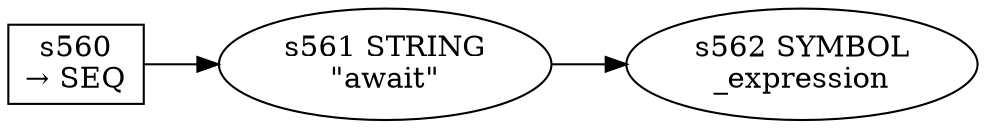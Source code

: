 
  digraph await_expression {
  
    rankdir=LR;
  
    s560 [label="s560\n&rarr; SEQ", shape=record, fixedsize=false, peripheries=1];
  s561 [label="s561 STRING\n\"await\""];
  s560 -> s561 [];
  s562 [label="s562 SYMBOL\n_expression" href="javascript-grammar.json._expression.dot.svg"];
  s561 -> s562 [];
  
  }
  